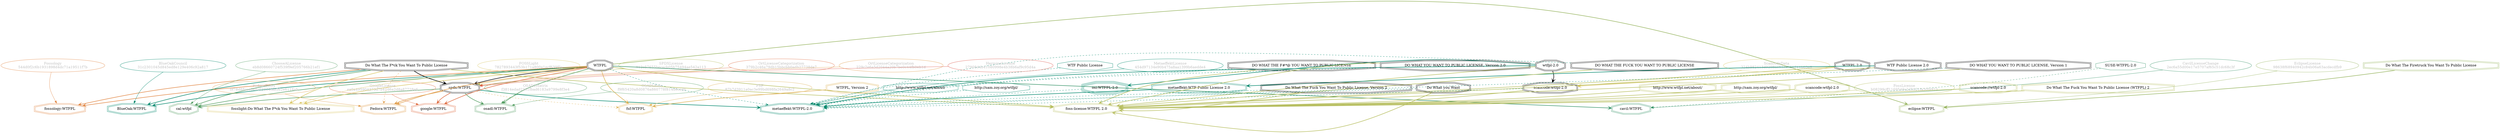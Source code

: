 strict digraph {
    node [shape=box];
    graph [splines=curved];
    4302 [label="SPDXLicense\n912c57655becacb05b75494ae542a113"
         ,fontcolor=gray
         ,color="#b8bf62"
         ,fillcolor="beige;1"
         ,shape=ellipse];
    4303 [label="spdx:WTFPL"
         ,shape=doubleoctagon];
    4304 [label=WTFPL
         ,shape=doubleoctagon];
    4305 [label="Do What The F*ck You Want To Public License"
         ,shape=doubleoctagon];
    5440 [label="GoogleLicense\nea0a495904373d7b41d6a2d8a87728e6"
         ,fontcolor=gray
         ,color="#e06f45"
         ,fillcolor="beige;1"
         ,shape=ellipse];
    5441 [label="google:WTFPL"
         ,color="#e06f45"
         ,shape=doubleoctagon];
    8489 [label="FedoraEntry\n0f78d88cec6e4a63034fab562e6116ab"
         ,fontcolor=gray
         ,color="#e09d4b"
         ,fillcolor="beige;1"
         ,shape=ellipse];
    8490 [label="Fedora:WTFPL"
         ,color="#e09d4b"
         ,shape=doubleoctagon];
    9221 [label="BlueOakCouncil\n31c2301045d845ed8e129e406c92a817"
         ,fontcolor=gray
         ,color="#00876c"
         ,fillcolor="beige;1"
         ,shape=ellipse];
    9222 [label="BlueOak:WTFPL"
         ,color="#00876c"
         ,shape=doubleoctagon];
    9746 [label="OSADLRule\nf9f65420a8d0876a860778f814d6cedb"
         ,fontcolor=gray
         ,color="#58a066"
         ,fillcolor="beige;1"
         ,shape=ellipse];
    9747 [label="osadl:WTFPL"
         ,color="#58a066"
         ,shape=doubleoctagon];
    9988 [label="OSADLMatrix\nf3814edad2361fbad6183a9799e8f3e4"
         ,fontcolor=gray
         ,color="#58a066"
         ,fillcolor="beige;1"
         ,shape=ellipse];
    10595 [label="FSF\n87b7d3911a0ac3e99bd698fa2649a8c2"
          ,fontcolor=gray
          ,color="#deb256"
          ,fillcolor="beige;1"
          ,shape=ellipse];
    10596 [label="fsf:WTFPL"
          ,color="#deb256"
          ,shape=doubleoctagon];
    10597 [label="WTFPL, Version 2"
          ,color="#deb256"
          ,shape=doubleoctagon];
    11026 [label="ChooseALicense\neb8d08660724f539f9ef205766b21ef1"
          ,fontcolor=gray
          ,color="#58a066"
          ,fillcolor="beige;1"
          ,shape=ellipse];
    11027 [label="cal:wtfpl"
          ,color="#58a066"
          ,shape=doubleoctagon];
    25366 [label="ScancodeData\n324b982413d9298ae51c4356711b65e8"
          ,fontcolor=gray
          ,color="#dac767"
          ,fillcolor="beige;1"
          ,shape=ellipse];
    25367 [label="scancode:wtfpl-2.0"
          ,shape=doubleoctagon];
    25368 [label="wtfpl-2.0"
          ,shape=doubleoctagon];
    25369 [label="WTFPL 2.0"
          ,shape=doubleoctagon];
    27083 [label="Fossology\n544d0f2c6b1931898d4dc71a19511f7b"
          ,fontcolor=gray
          ,color="#e18745"
          ,fillcolor="beige;1"
          ,shape=ellipse];
    27084 [label="fossology:WTFPL"
          ,color="#e18745"
          ,shape=doubleoctagon];
    35255 [label="OrtLicenseCategorization\n379b2c46a79db15bbcbb0adb27738de7"
          ,fontcolor=gray
          ,color="#e06f45"
          ,fillcolor="beige;1"
          ,shape=ellipse];
    36268 [label="OrtLicenseCategorization\n229c2e6a5d2044a20b7be0c44fb0eb1d"
          ,fontcolor=gray
          ,color="#e09d4b"
          ,fillcolor="beige;1"
          ,shape=ellipse];
    38125 [label="CavilLicenseChange\n2ec6a55d00e17e5707af65c51dc68c3f"
          ,fontcolor=gray
          ,color="#379469"
          ,fillcolor="beige;1"
          ,shape=ellipse];
    38126 [label="cavil:WTFPL"
          ,color="#379469"
          ,shape=doubleoctagon];
    38127 [label="SUSE-WTFPL-2.0"
          ,color="#379469"
          ,shape=octagon];
    49452 [label="MetaeffektLicense\n454d97134e90b475a8aa1399b6aedde4"
          ,fontcolor=gray
          ,color="#00876c"
          ,fillcolor="beige;1"
          ,shape=ellipse];
    49453 [label="metaeffekt:WTFPL-2.0"
          ,color="#00876c"
          ,shape=doubleoctagon];
    49454 [label="metaeffekt:WTF Public License 2.0"
          ,color="#00876c"
          ,shape=doubleoctagon];
    49455 [label="WTF Public License 2.0"
          ,shape=doubleoctagon];
    49456 [label="WTF Public License"
          ,color="#00876c"
          ,shape=octagon];
    49457 [label="DO WHAT THE F#*@ YOU WANT TO PUBLIC LICENSE"
          ,shape=doubleoctagon];
    49458 [label="DO WHAT THE FUCK YOU WANT TO PUBLIC LICENSE"
          ,shape=doubleoctagon];
    49459 [label="DO WHAT YOU WANT TO PUBLIC LICENSE, Version 1"
          ,shape=doubleoctagon];
    49460 [label="DO WHAT YOU WANT TO PUBLIC LICENSE, Version 2.0"
          ,shape=doubleoctagon];
    49461 [label="Do What The Fuck You Want To Public License, Version 2"
          ,shape=doubleoctagon];
    49462 [label="Do What you Want"
          ,shape=doubleoctagon];
    49463 [label="http://www.wtfpl.net/about/"
          ,color="#00876c"
          ,shape=octagon];
    49465 [label="http://sam.zoy.org/wtfpl/"
          ,color="#00876c"
          ,shape=octagon];
    49467 [label="osi:WTFPL-2.0"
          ,color="#00876c"
          ,shape=tripleoctagon];
    50074 [label="HermineLicense\n27908d4b41080998e4b38b6af9c95d4a"
          ,fontcolor=gray
          ,color="#dc574a"
          ,fillcolor="beige;1"
          ,shape=ellipse];
    50857 [label="FossLicense\nb08299cff1169549c2d5021fa30fa923"
          ,fontcolor=gray
          ,color="#b8bf62"
          ,fillcolor="beige;1"
          ,shape=ellipse];
    50858 [label="foss-license:WTFPL 2.0"
          ,color="#b8bf62"
          ,shape=doubleoctagon];
    50859 [label="scancode://wtfpl-2.0"
          ,color="#b8bf62"
          ,shape=doubleoctagon];
    50860 [label="Do What The Fuck You Want To Public License (WTFPL) 2"
          ,color="#b8bf62"
          ,shape=doubleoctagon];
    50861 [label="http://www.wtfpl.net/about/"
          ,color="#b8bf62"
          ,shape=doubleoctagon];
    50862 [label="http://sam.zoy.org/wtfpl/"
          ,color="#b8bf62"
          ,shape=doubleoctagon];
    50863 [label="scancode:wtfpl-2.0"
          ,color="#b8bf62"
          ,shape=doubleoctagon];
    51077 [label="FOSSLight\n7827893443f53b171a800a1ecf639f0a"
          ,fontcolor=gray
          ,color="#dac767"
          ,fillcolor="beige;1"
          ,shape=ellipse];
    51078 [label="fosslight:Do What The F*ck You Want To Public License"
          ,color="#dac767"
          ,shape=doubleoctagon];
    54333 [label="EclipseLicense\n98638f68940942c84b06a63acdecdfb9"
          ,fontcolor=gray
          ,color="#98b561"
          ,fillcolor="beige;1"
          ,shape=ellipse];
    54334 [label="eclipse:WTFPL"
          ,color="#98b561"
          ,shape=doubleoctagon];
    54335 [label="Do What The Firetruck You Want To Public License"
          ,color="#98b561"
          ,shape=doubleoctagon];
    4302 -> 4303 [weight=0.5
                 ,color="#b8bf62"];
    4303 -> 5441 [style=bold
                 ,arrowhead=vee
                 ,weight=0.7
                 ,color="#e06f45"];
    4303 -> 8490 [style=bold
                 ,arrowhead=vee
                 ,weight=0.7
                 ,color="#e09d4b"];
    4303 -> 9747 [style=bold
                 ,arrowhead=vee
                 ,weight=0.7
                 ,color="#58a066"];
    4303 -> 10596 [style=dashed
                  ,arrowhead=vee
                  ,weight=0.5
                  ,color="#deb256"];
    4303 -> 11027 [style=bold
                  ,arrowhead=vee
                  ,weight=0.7
                  ,color="#58a066"];
    4303 -> 49453 [style=bold
                  ,arrowhead=vee
                  ,weight=0.7
                  ,color="#00876c"];
    4304 -> 4303 [style=bold
                 ,arrowhead=vee
                 ,weight=0.7];
    4304 -> 5441 [style=bold
                 ,arrowhead=vee
                 ,weight=0.7
                 ,color="#e06f45"];
    4304 -> 8490 [style=bold
                 ,arrowhead=vee
                 ,weight=0.7
                 ,color="#e09d4b"];
    4304 -> 8490 [style=bold
                 ,arrowhead=vee
                 ,weight=0.7
                 ,color="#e09d4b"];
    4304 -> 9222 [style=bold
                 ,arrowhead=vee
                 ,weight=0.7
                 ,color="#00876c"];
    4304 -> 9747 [style=bold
                 ,arrowhead=vee
                 ,weight=0.7
                 ,color="#58a066"];
    4304 -> 10596 [style=bold
                  ,arrowhead=vee
                  ,weight=0.7
                  ,color="#deb256"];
    4304 -> 11027 [style=bold
                  ,arrowhead=vee
                  ,weight=0.7
                  ,color="#58a066"];
    4304 -> 27084 [style=bold
                  ,arrowhead=vee
                  ,weight=0.7
                  ,color="#e18745"];
    4304 -> 38126 [style=bold
                  ,arrowhead=vee
                  ,weight=0.7
                  ,color="#379469"];
    4304 -> 38126 [style=bold
                  ,arrowhead=vee
                  ,weight=0.7
                  ,color="#379469"];
    4304 -> 49453 [style=dashed
                  ,arrowhead=vee
                  ,weight=0.5
                  ,color="#00876c"];
    4304 -> 50858 [style=bold
                  ,arrowhead=vee
                  ,weight=0.7
                  ,color="#b8bf62"];
    4304 -> 51078 [style=bold
                  ,arrowhead=vee
                  ,weight=0.7
                  ,color="#dac767"];
    4304 -> 54334 [style=bold
                  ,arrowhead=vee
                  ,weight=0.7
                  ,color="#98b561"];
    4305 -> 4303 [style=bold
                 ,arrowhead=vee
                 ,weight=0.7];
    4305 -> 8490 [style=dashed
                 ,arrowhead=vee
                 ,weight=0.5
                 ,color="#e09d4b"];
    4305 -> 9222 [style=bold
                 ,arrowhead=vee
                 ,weight=0.7
                 ,color="#00876c"];
    4305 -> 11027 [style=bold
                  ,arrowhead=vee
                  ,weight=0.7
                  ,color="#58a066"];
    4305 -> 27084 [style=bold
                  ,arrowhead=vee
                  ,weight=0.7
                  ,color="#e18745"];
    4305 -> 50858 [style=bold
                  ,arrowhead=vee
                  ,weight=0.7
                  ,color="#b8bf62"];
    4305 -> 51078 [style=bold
                  ,arrowhead=vee
                  ,weight=0.7
                  ,color="#dac767"];
    5440 -> 5441 [weight=0.5
                 ,color="#e06f45"];
    8489 -> 8490 [weight=0.5
                 ,color="#e09d4b"];
    9221 -> 9222 [weight=0.5
                 ,color="#00876c"];
    9746 -> 9747 [weight=0.5
                 ,color="#58a066"];
    9988 -> 9747 [weight=0.5
                 ,color="#58a066"];
    10595 -> 10596 [weight=0.5
                   ,color="#deb256"];
    10597 -> 10596 [style=bold
                   ,arrowhead=vee
                   ,weight=0.7
                   ,color="#deb256"];
    11026 -> 11027 [weight=0.5
                   ,color="#58a066"];
    25366 -> 25367 [weight=0.5
                   ,color="#dac767"];
    25367 -> 49453 [style=dashed
                   ,arrowhead=vee
                   ,weight=0.5
                   ,color="#00876c"];
    25367 -> 50858 [style=bold
                   ,arrowhead=vee
                   ,weight=0.7
                   ,color="#b8bf62"];
    25368 -> 25367 [style=bold
                   ,arrowhead=vee
                   ,weight=0.7];
    25368 -> 49453 [style=bold
                   ,arrowhead=vee
                   ,weight=0.7
                   ,color="#00876c"];
    25368 -> 49467 [style=bold
                   ,arrowhead=vee
                   ,weight=0.7
                   ,color="#00876c"];
    25368 -> 50858 [style=bold
                   ,arrowhead=vee
                   ,weight=0.7
                   ,color="#b8bf62"];
    25369 -> 25367 [style=bold
                   ,arrowhead=vee
                   ,weight=0.7
                   ,color="#dac767"];
    25369 -> 50858 [style=bold
                   ,arrowhead=vee
                   ,weight=0.7
                   ,color="#b8bf62"];
    27083 -> 27084 [weight=0.5
                   ,color="#e18745"];
    35255 -> 4303 [weight=0.5
                  ,color="#e06f45"];
    36268 -> 4303 [weight=0.5
                  ,color="#e09d4b"];
    38125 -> 38126 [weight=0.5
                   ,color="#379469"];
    38127 -> 38126 [style=dashed
                   ,arrowhead=vee
                   ,weight=0.5
                   ,color="#379469"];
    49452 -> 49453 [weight=0.5
                   ,color="#00876c"];
    49454 -> 49453 [style=bold
                   ,arrowhead=vee
                   ,weight=0.7
                   ,color="#00876c"];
    49455 -> 49454 [style=bold
                   ,arrowhead=vee
                   ,weight=0.7
                   ,color="#00876c"];
    49455 -> 50858 [style=bold
                   ,arrowhead=vee
                   ,weight=0.7
                   ,color="#b8bf62"];
    49456 -> 49453 [style=dashed
                   ,arrowhead=vee
                   ,weight=0.5
                   ,color="#00876c"];
    49457 -> 49453 [style=dashed
                   ,arrowhead=vee
                   ,weight=0.5
                   ,color="#00876c"];
    49457 -> 50858 [style=bold
                   ,arrowhead=vee
                   ,weight=0.7
                   ,color="#b8bf62"];
    49458 -> 49453 [style=dashed
                   ,arrowhead=vee
                   ,weight=0.5
                   ,color="#00876c"];
    49458 -> 50858 [style=bold
                   ,arrowhead=vee
                   ,weight=0.7
                   ,color="#b8bf62"];
    49459 -> 49453 [style=dashed
                   ,arrowhead=vee
                   ,weight=0.5
                   ,color="#00876c"];
    49459 -> 50858 [style=bold
                   ,arrowhead=vee
                   ,weight=0.7
                   ,color="#b8bf62"];
    49460 -> 49453 [style=dashed
                   ,arrowhead=vee
                   ,weight=0.5
                   ,color="#00876c"];
    49460 -> 50858 [style=bold
                   ,arrowhead=vee
                   ,weight=0.7
                   ,color="#b8bf62"];
    49461 -> 49453 [style=dashed
                   ,arrowhead=vee
                   ,weight=0.5
                   ,color="#00876c"];
    49461 -> 50858 [style=bold
                   ,arrowhead=vee
                   ,weight=0.7
                   ,color="#b8bf62"];
    49462 -> 49453 [style=dashed
                   ,arrowhead=vee
                   ,weight=0.5
                   ,color="#00876c"];
    49462 -> 50858 [style=bold
                   ,arrowhead=vee
                   ,weight=0.7
                   ,color="#b8bf62"];
    49463 -> 49453 [style=dashed
                   ,arrowhead=vee
                   ,weight=0.5
                   ,color="#00876c"];
    49465 -> 49453 [style=dashed
                   ,arrowhead=vee
                   ,weight=0.5
                   ,color="#00876c"];
    49467 -> 49453 [style=dashed
                   ,arrowhead=vee
                   ,weight=0.5
                   ,color="#00876c"];
    50074 -> 4303 [weight=0.5
                  ,color="#dc574a"];
    50857 -> 50858 [weight=0.5
                   ,color="#b8bf62"];
    50859 -> 50858 [style=bold
                   ,arrowhead=vee
                   ,weight=0.7
                   ,color="#b8bf62"];
    50860 -> 50858 [style=bold
                   ,arrowhead=vee
                   ,weight=0.7
                   ,color="#b8bf62"];
    50861 -> 50858 [style=bold
                   ,arrowhead=vee
                   ,weight=0.7
                   ,color="#b8bf62"];
    50862 -> 50858 [style=bold
                   ,arrowhead=vee
                   ,weight=0.7
                   ,color="#b8bf62"];
    50863 -> 50858 [style=bold
                   ,arrowhead=vee
                   ,weight=0.7
                   ,color="#b8bf62"];
    51077 -> 51078 [weight=0.5
                   ,color="#dac767"];
    54333 -> 54334 [weight=0.5
                   ,color="#98b561"];
    54335 -> 54334 [style=bold
                   ,arrowhead=vee
                   ,weight=0.7
                   ,color="#98b561"];
}
